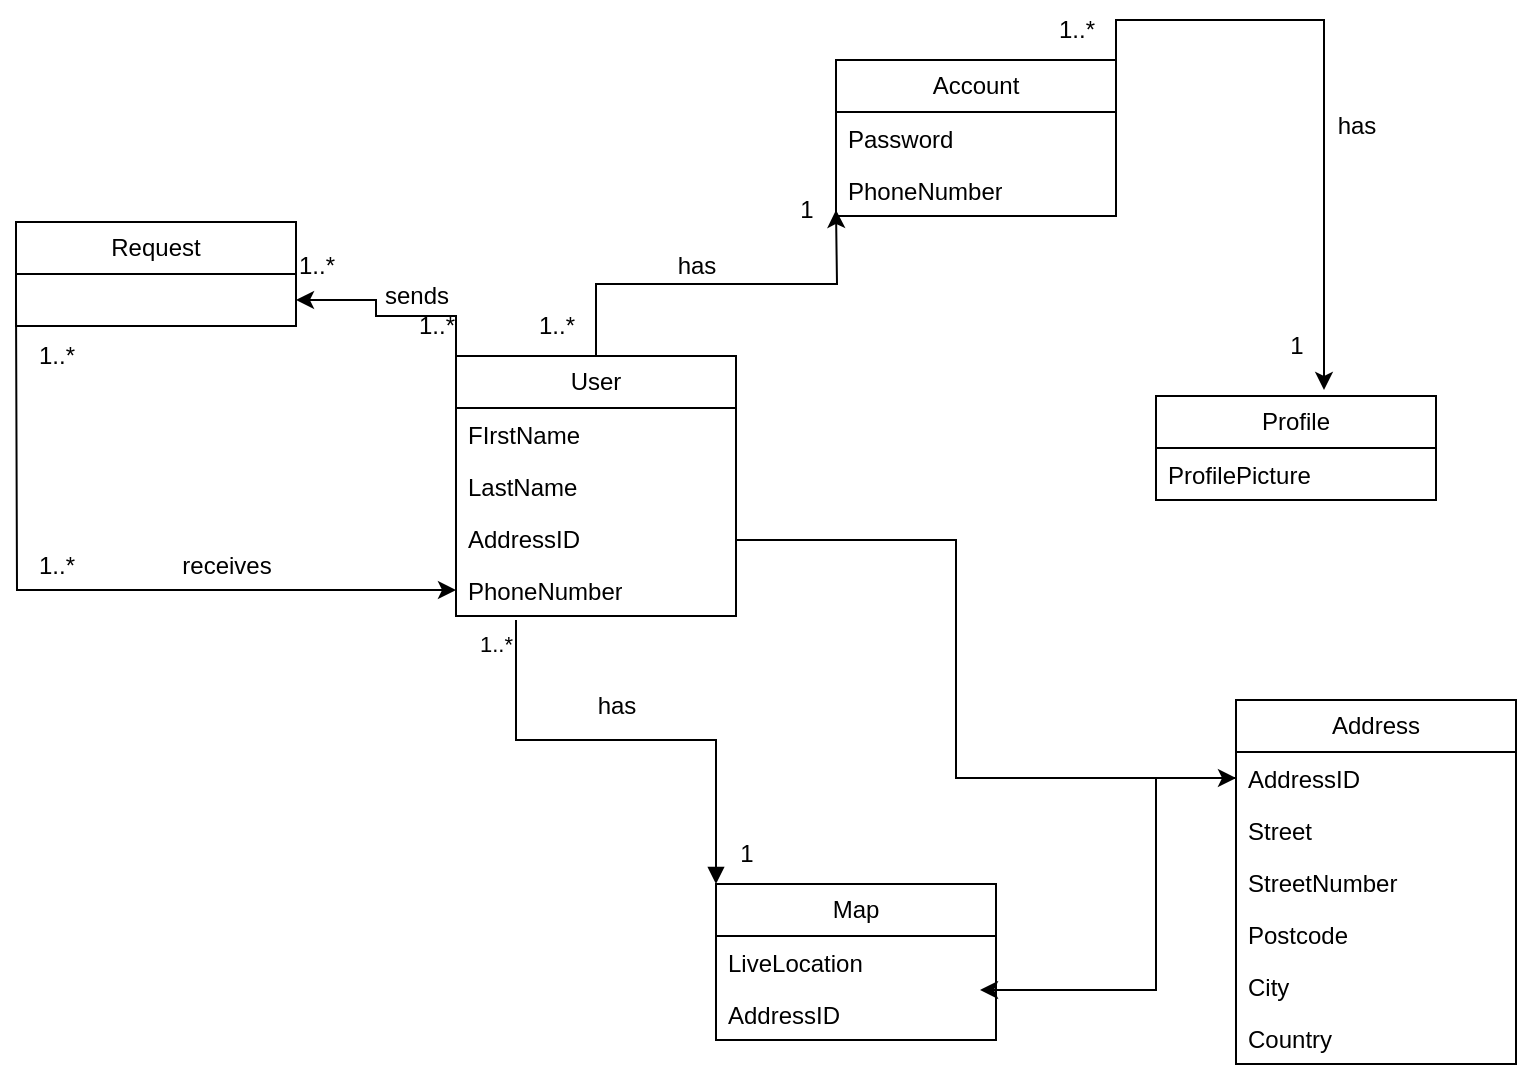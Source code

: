 <mxfile version="22.0.8" type="device">
  <diagram name="Page-1" id="YPHxpEqqyVeRx-myJ0NP">
    <mxGraphModel dx="1151" dy="595" grid="1" gridSize="10" guides="1" tooltips="1" connect="1" arrows="1" fold="1" page="1" pageScale="1" pageWidth="850" pageHeight="1100" math="0" shadow="0">
      <root>
        <mxCell id="0" />
        <mxCell id="1" parent="0" />
        <mxCell id="rCUecbdi-8o1K0ATP9dp-5" value="Profile" style="swimlane;fontStyle=0;childLayout=stackLayout;horizontal=1;startSize=26;fillColor=none;horizontalStack=0;resizeParent=1;resizeParentMax=0;resizeLast=0;collapsible=1;marginBottom=0;whiteSpace=wrap;html=1;" parent="1" vertex="1">
          <mxGeometry x="660" y="228" width="140" height="52" as="geometry" />
        </mxCell>
        <mxCell id="rCUecbdi-8o1K0ATP9dp-6" value="ProfilePicture" style="text;strokeColor=none;fillColor=none;align=left;verticalAlign=top;spacingLeft=4;spacingRight=4;overflow=hidden;rotatable=0;points=[[0,0.5],[1,0.5]];portConstraint=eastwest;whiteSpace=wrap;html=1;" parent="rCUecbdi-8o1K0ATP9dp-5" vertex="1">
          <mxGeometry y="26" width="140" height="26" as="geometry" />
        </mxCell>
        <mxCell id="rCUecbdi-8o1K0ATP9dp-11" value="Map" style="swimlane;fontStyle=0;childLayout=stackLayout;horizontal=1;startSize=26;fillColor=none;horizontalStack=0;resizeParent=1;resizeParentMax=0;resizeLast=0;collapsible=1;marginBottom=0;whiteSpace=wrap;html=1;" parent="1" vertex="1">
          <mxGeometry x="440" y="472" width="140" height="78" as="geometry" />
        </mxCell>
        <mxCell id="rCUecbdi-8o1K0ATP9dp-14" value="LiveLocation&amp;nbsp;" style="text;strokeColor=none;fillColor=none;align=left;verticalAlign=top;spacingLeft=4;spacingRight=4;overflow=hidden;rotatable=0;points=[[0,0.5],[1,0.5]];portConstraint=eastwest;whiteSpace=wrap;html=1;" parent="rCUecbdi-8o1K0ATP9dp-11" vertex="1">
          <mxGeometry y="26" width="140" height="26" as="geometry" />
        </mxCell>
        <mxCell id="rCUecbdi-8o1K0ATP9dp-15" value="AddressID" style="text;strokeColor=none;fillColor=none;align=left;verticalAlign=top;spacingLeft=4;spacingRight=4;overflow=hidden;rotatable=0;points=[[0,0.5],[1,0.5]];portConstraint=eastwest;whiteSpace=wrap;html=1;" parent="rCUecbdi-8o1K0ATP9dp-11" vertex="1">
          <mxGeometry y="52" width="140" height="26" as="geometry" />
        </mxCell>
        <mxCell id="rCUecbdi-8o1K0ATP9dp-26" value="" style="endArrow=block;endFill=1;html=1;edgeStyle=orthogonalEdgeStyle;align=left;verticalAlign=top;rounded=0;entryX=0;entryY=0;entryDx=0;entryDy=0;" parent="1" target="rCUecbdi-8o1K0ATP9dp-11" edge="1">
          <mxGeometry x="-0.921" y="20" relative="1" as="geometry">
            <mxPoint x="340" y="340" as="sourcePoint" />
            <mxPoint x="500" y="340" as="targetPoint" />
            <Array as="points">
              <mxPoint x="340" y="400" />
              <mxPoint x="440" y="400" />
            </Array>
            <mxPoint as="offset" />
          </mxGeometry>
        </mxCell>
        <mxCell id="rCUecbdi-8o1K0ATP9dp-27" value="1..*" style="edgeLabel;resizable=0;html=1;align=left;verticalAlign=bottom;" parent="rCUecbdi-8o1K0ATP9dp-26" connectable="0" vertex="1">
          <mxGeometry x="-1" relative="1" as="geometry">
            <mxPoint x="-20" y="20" as="offset" />
          </mxGeometry>
        </mxCell>
        <mxCell id="rCUecbdi-8o1K0ATP9dp-28" value="1&lt;br&gt;" style="text;html=1;align=center;verticalAlign=middle;resizable=0;points=[];autosize=1;strokeColor=none;fillColor=none;" parent="1" vertex="1">
          <mxGeometry x="440" y="442" width="30" height="30" as="geometry" />
        </mxCell>
        <mxCell id="rCUecbdi-8o1K0ATP9dp-35" value="Account" style="swimlane;fontStyle=0;childLayout=stackLayout;horizontal=1;startSize=26;fillColor=none;horizontalStack=0;resizeParent=1;resizeParentMax=0;resizeLast=0;collapsible=1;marginBottom=0;whiteSpace=wrap;html=1;" parent="1" vertex="1">
          <mxGeometry x="500" y="60" width="140" height="78" as="geometry" />
        </mxCell>
        <mxCell id="rCUecbdi-8o1K0ATP9dp-36" value="Password" style="text;strokeColor=none;fillColor=none;align=left;verticalAlign=top;spacingLeft=4;spacingRight=4;overflow=hidden;rotatable=0;points=[[0,0.5],[1,0.5]];portConstraint=eastwest;whiteSpace=wrap;html=1;" parent="rCUecbdi-8o1K0ATP9dp-35" vertex="1">
          <mxGeometry y="26" width="140" height="26" as="geometry" />
        </mxCell>
        <mxCell id="rCUecbdi-8o1K0ATP9dp-54" value="PhoneNumber" style="text;strokeColor=none;fillColor=none;align=left;verticalAlign=top;spacingLeft=4;spacingRight=4;overflow=hidden;rotatable=0;points=[[0,0.5],[1,0.5]];portConstraint=eastwest;whiteSpace=wrap;html=1;" parent="rCUecbdi-8o1K0ATP9dp-35" vertex="1">
          <mxGeometry y="52" width="140" height="26" as="geometry" />
        </mxCell>
        <mxCell id="rCUecbdi-8o1K0ATP9dp-50" style="edgeStyle=orthogonalEdgeStyle;rounded=0;orthogonalLoop=1;jettySize=auto;html=1;exitX=0.5;exitY=0;exitDx=0;exitDy=0;entryX=0;entryY=0.5;entryDx=0;entryDy=0;" parent="1" source="rCUecbdi-8o1K0ATP9dp-42" edge="1">
          <mxGeometry relative="1" as="geometry">
            <mxPoint x="500" y="135" as="targetPoint" />
          </mxGeometry>
        </mxCell>
        <mxCell id="rCUecbdi-8o1K0ATP9dp-65" style="edgeStyle=orthogonalEdgeStyle;rounded=0;orthogonalLoop=1;jettySize=auto;html=1;exitX=0;exitY=0;exitDx=0;exitDy=0;entryX=1;entryY=0.5;entryDx=0;entryDy=0;" parent="1" source="rCUecbdi-8o1K0ATP9dp-42" edge="1">
          <mxGeometry relative="1" as="geometry">
            <mxPoint x="230" y="180" as="targetPoint" />
            <Array as="points">
              <mxPoint x="310" y="188" />
              <mxPoint x="270" y="188" />
              <mxPoint x="270" y="180" />
            </Array>
          </mxGeometry>
        </mxCell>
        <mxCell id="5EZn7a5PFhNL4PI2xp_T-10" style="edgeStyle=orthogonalEdgeStyle;rounded=0;orthogonalLoop=1;jettySize=auto;html=1;exitX=1;exitY=0.5;exitDx=0;exitDy=0;entryX=0;entryY=0.5;entryDx=0;entryDy=0;" edge="1" parent="1" source="rCUecbdi-8o1K0ATP9dp-45" target="5EZn7a5PFhNL4PI2xp_T-4">
          <mxGeometry relative="1" as="geometry">
            <Array as="points">
              <mxPoint x="450" y="300" />
              <mxPoint x="560" y="300" />
              <mxPoint x="560" y="419" />
            </Array>
          </mxGeometry>
        </mxCell>
        <mxCell id="rCUecbdi-8o1K0ATP9dp-42" value="User" style="swimlane;fontStyle=0;childLayout=stackLayout;horizontal=1;startSize=26;fillColor=none;horizontalStack=0;resizeParent=1;resizeParentMax=0;resizeLast=0;collapsible=1;marginBottom=0;whiteSpace=wrap;html=1;" parent="1" vertex="1">
          <mxGeometry x="310" y="208" width="140" height="130" as="geometry" />
        </mxCell>
        <mxCell id="rCUecbdi-8o1K0ATP9dp-43" value="FIrstName" style="text;strokeColor=none;fillColor=none;align=left;verticalAlign=top;spacingLeft=4;spacingRight=4;overflow=hidden;rotatable=0;points=[[0,0.5],[1,0.5]];portConstraint=eastwest;whiteSpace=wrap;html=1;" parent="rCUecbdi-8o1K0ATP9dp-42" vertex="1">
          <mxGeometry y="26" width="140" height="26" as="geometry" />
        </mxCell>
        <mxCell id="rCUecbdi-8o1K0ATP9dp-44" value="LastName" style="text;strokeColor=none;fillColor=none;align=left;verticalAlign=top;spacingLeft=4;spacingRight=4;overflow=hidden;rotatable=0;points=[[0,0.5],[1,0.5]];portConstraint=eastwest;whiteSpace=wrap;html=1;" parent="rCUecbdi-8o1K0ATP9dp-42" vertex="1">
          <mxGeometry y="52" width="140" height="26" as="geometry" />
        </mxCell>
        <mxCell id="rCUecbdi-8o1K0ATP9dp-45" value="AddressID" style="text;strokeColor=none;fillColor=none;align=left;verticalAlign=top;spacingLeft=4;spacingRight=4;overflow=hidden;rotatable=0;points=[[0,0.5],[1,0.5]];portConstraint=eastwest;whiteSpace=wrap;html=1;" parent="rCUecbdi-8o1K0ATP9dp-42" vertex="1">
          <mxGeometry y="78" width="140" height="26" as="geometry" />
        </mxCell>
        <mxCell id="rCUecbdi-8o1K0ATP9dp-46" value="PhoneNumber" style="text;strokeColor=none;fillColor=none;align=left;verticalAlign=top;spacingLeft=4;spacingRight=4;overflow=hidden;rotatable=0;points=[[0,0.5],[1,0.5]];portConstraint=eastwest;whiteSpace=wrap;html=1;" parent="rCUecbdi-8o1K0ATP9dp-42" vertex="1">
          <mxGeometry y="104" width="140" height="26" as="geometry" />
        </mxCell>
        <mxCell id="rCUecbdi-8o1K0ATP9dp-51" value="1..*" style="text;html=1;align=center;verticalAlign=middle;resizable=0;points=[];autosize=1;strokeColor=none;fillColor=none;" parent="1" vertex="1">
          <mxGeometry x="340" y="178" width="40" height="30" as="geometry" />
        </mxCell>
        <mxCell id="rCUecbdi-8o1K0ATP9dp-52" value="1" style="text;html=1;align=center;verticalAlign=middle;resizable=0;points=[];autosize=1;strokeColor=none;fillColor=none;" parent="1" vertex="1">
          <mxGeometry x="470" y="120" width="30" height="30" as="geometry" />
        </mxCell>
        <mxCell id="rCUecbdi-8o1K0ATP9dp-55" style="edgeStyle=orthogonalEdgeStyle;rounded=0;orthogonalLoop=1;jettySize=auto;html=1;exitX=1;exitY=0;exitDx=0;exitDy=0;entryX=0.6;entryY=-0.058;entryDx=0;entryDy=0;entryPerimeter=0;" parent="1" source="rCUecbdi-8o1K0ATP9dp-35" target="rCUecbdi-8o1K0ATP9dp-5" edge="1">
          <mxGeometry relative="1" as="geometry" />
        </mxCell>
        <mxCell id="rCUecbdi-8o1K0ATP9dp-56" value="1..*" style="text;html=1;align=center;verticalAlign=middle;resizable=0;points=[];autosize=1;strokeColor=none;fillColor=none;" parent="1" vertex="1">
          <mxGeometry x="600" y="30" width="40" height="30" as="geometry" />
        </mxCell>
        <mxCell id="rCUecbdi-8o1K0ATP9dp-57" value="1" style="text;html=1;align=center;verticalAlign=middle;resizable=0;points=[];autosize=1;strokeColor=none;fillColor=none;" parent="1" vertex="1">
          <mxGeometry x="715" y="188" width="30" height="30" as="geometry" />
        </mxCell>
        <mxCell id="rCUecbdi-8o1K0ATP9dp-61" value="Request" style="swimlane;fontStyle=0;childLayout=stackLayout;horizontal=1;startSize=26;fillColor=none;horizontalStack=0;resizeParent=1;resizeParentMax=0;resizeLast=0;collapsible=1;marginBottom=0;whiteSpace=wrap;html=1;" parent="1" vertex="1">
          <mxGeometry x="90" y="141" width="140" height="52" as="geometry" />
        </mxCell>
        <mxCell id="rCUecbdi-8o1K0ATP9dp-66" value="1..*" style="text;html=1;align=center;verticalAlign=middle;resizable=0;points=[];autosize=1;strokeColor=none;fillColor=none;" parent="1" vertex="1">
          <mxGeometry x="280" y="178" width="40" height="30" as="geometry" />
        </mxCell>
        <mxCell id="rCUecbdi-8o1K0ATP9dp-67" value="1..*" style="text;html=1;align=center;verticalAlign=middle;resizable=0;points=[];autosize=1;strokeColor=none;fillColor=none;" parent="1" vertex="1">
          <mxGeometry x="220" y="148" width="40" height="30" as="geometry" />
        </mxCell>
        <mxCell id="rCUecbdi-8o1K0ATP9dp-68" style="edgeStyle=orthogonalEdgeStyle;rounded=0;orthogonalLoop=1;jettySize=auto;html=1;exitX=0;exitY=0.5;exitDx=0;exitDy=0;entryX=0;entryY=0.5;entryDx=0;entryDy=0;" parent="1" target="rCUecbdi-8o1K0ATP9dp-46" edge="1">
          <mxGeometry relative="1" as="geometry">
            <mxPoint x="90" y="180" as="sourcePoint" />
          </mxGeometry>
        </mxCell>
        <mxCell id="rCUecbdi-8o1K0ATP9dp-69" value="1..*" style="text;html=1;align=center;verticalAlign=middle;resizable=0;points=[];autosize=1;strokeColor=none;fillColor=none;" parent="1" vertex="1">
          <mxGeometry x="90" y="193" width="40" height="30" as="geometry" />
        </mxCell>
        <mxCell id="rCUecbdi-8o1K0ATP9dp-70" value="1..*" style="text;html=1;align=center;verticalAlign=middle;resizable=0;points=[];autosize=1;strokeColor=none;fillColor=none;" parent="1" vertex="1">
          <mxGeometry x="90" y="298" width="40" height="30" as="geometry" />
        </mxCell>
        <mxCell id="rCUecbdi-8o1K0ATP9dp-73" value="sends" style="text;html=1;align=center;verticalAlign=middle;resizable=0;points=[];autosize=1;strokeColor=none;fillColor=none;" parent="1" vertex="1">
          <mxGeometry x="260" y="163" width="60" height="30" as="geometry" />
        </mxCell>
        <mxCell id="rCUecbdi-8o1K0ATP9dp-74" value="receives" style="text;html=1;align=center;verticalAlign=middle;resizable=0;points=[];autosize=1;strokeColor=none;fillColor=none;" parent="1" vertex="1">
          <mxGeometry x="160" y="298" width="70" height="30" as="geometry" />
        </mxCell>
        <mxCell id="rCUecbdi-8o1K0ATP9dp-75" value="has" style="text;html=1;align=center;verticalAlign=middle;resizable=0;points=[];autosize=1;strokeColor=none;fillColor=none;" parent="1" vertex="1">
          <mxGeometry x="410" y="148" width="40" height="30" as="geometry" />
        </mxCell>
        <mxCell id="rCUecbdi-8o1K0ATP9dp-76" value="has" style="text;html=1;align=center;verticalAlign=middle;resizable=0;points=[];autosize=1;strokeColor=none;fillColor=none;" parent="1" vertex="1">
          <mxGeometry x="740" y="78" width="40" height="30" as="geometry" />
        </mxCell>
        <mxCell id="rCUecbdi-8o1K0ATP9dp-77" value="has" style="text;html=1;align=center;verticalAlign=middle;resizable=0;points=[];autosize=1;strokeColor=none;fillColor=none;" parent="1" vertex="1">
          <mxGeometry x="370" y="368" width="40" height="30" as="geometry" />
        </mxCell>
        <mxCell id="5EZn7a5PFhNL4PI2xp_T-3" value="Address" style="swimlane;fontStyle=0;childLayout=stackLayout;horizontal=1;startSize=26;fillColor=none;horizontalStack=0;resizeParent=1;resizeParentMax=0;resizeLast=0;collapsible=1;marginBottom=0;whiteSpace=wrap;html=1;" vertex="1" parent="1">
          <mxGeometry x="700" y="380" width="140" height="182" as="geometry" />
        </mxCell>
        <mxCell id="5EZn7a5PFhNL4PI2xp_T-4" value="AddressID" style="text;strokeColor=none;fillColor=none;align=left;verticalAlign=top;spacingLeft=4;spacingRight=4;overflow=hidden;rotatable=0;points=[[0,0.5],[1,0.5]];portConstraint=eastwest;whiteSpace=wrap;html=1;" vertex="1" parent="5EZn7a5PFhNL4PI2xp_T-3">
          <mxGeometry y="26" width="140" height="26" as="geometry" />
        </mxCell>
        <mxCell id="5EZn7a5PFhNL4PI2xp_T-5" value="Street" style="text;strokeColor=none;fillColor=none;align=left;verticalAlign=top;spacingLeft=4;spacingRight=4;overflow=hidden;rotatable=0;points=[[0,0.5],[1,0.5]];portConstraint=eastwest;whiteSpace=wrap;html=1;" vertex="1" parent="5EZn7a5PFhNL4PI2xp_T-3">
          <mxGeometry y="52" width="140" height="26" as="geometry" />
        </mxCell>
        <mxCell id="5EZn7a5PFhNL4PI2xp_T-6" value="StreetNumber" style="text;strokeColor=none;fillColor=none;align=left;verticalAlign=top;spacingLeft=4;spacingRight=4;overflow=hidden;rotatable=0;points=[[0,0.5],[1,0.5]];portConstraint=eastwest;whiteSpace=wrap;html=1;" vertex="1" parent="5EZn7a5PFhNL4PI2xp_T-3">
          <mxGeometry y="78" width="140" height="26" as="geometry" />
        </mxCell>
        <mxCell id="5EZn7a5PFhNL4PI2xp_T-7" value="Postcode" style="text;strokeColor=none;fillColor=none;align=left;verticalAlign=top;spacingLeft=4;spacingRight=4;overflow=hidden;rotatable=0;points=[[0,0.5],[1,0.5]];portConstraint=eastwest;whiteSpace=wrap;html=1;" vertex="1" parent="5EZn7a5PFhNL4PI2xp_T-3">
          <mxGeometry y="104" width="140" height="26" as="geometry" />
        </mxCell>
        <mxCell id="5EZn7a5PFhNL4PI2xp_T-8" value="City" style="text;strokeColor=none;fillColor=none;align=left;verticalAlign=top;spacingLeft=4;spacingRight=4;overflow=hidden;rotatable=0;points=[[0,0.5],[1,0.5]];portConstraint=eastwest;whiteSpace=wrap;html=1;" vertex="1" parent="5EZn7a5PFhNL4PI2xp_T-3">
          <mxGeometry y="130" width="140" height="26" as="geometry" />
        </mxCell>
        <mxCell id="5EZn7a5PFhNL4PI2xp_T-9" value="Country" style="text;strokeColor=none;fillColor=none;align=left;verticalAlign=top;spacingLeft=4;spacingRight=4;overflow=hidden;rotatable=0;points=[[0,0.5],[1,0.5]];portConstraint=eastwest;whiteSpace=wrap;html=1;" vertex="1" parent="5EZn7a5PFhNL4PI2xp_T-3">
          <mxGeometry y="156" width="140" height="26" as="geometry" />
        </mxCell>
        <mxCell id="5EZn7a5PFhNL4PI2xp_T-11" style="edgeStyle=orthogonalEdgeStyle;rounded=0;orthogonalLoop=1;jettySize=auto;html=1;exitX=0;exitY=0.5;exitDx=0;exitDy=0;entryX=0.943;entryY=0.038;entryDx=0;entryDy=0;entryPerimeter=0;" edge="1" parent="1" source="5EZn7a5PFhNL4PI2xp_T-4" target="rCUecbdi-8o1K0ATP9dp-15">
          <mxGeometry relative="1" as="geometry">
            <Array as="points">
              <mxPoint x="660" y="419" />
              <mxPoint x="660" y="525" />
            </Array>
          </mxGeometry>
        </mxCell>
      </root>
    </mxGraphModel>
  </diagram>
</mxfile>
